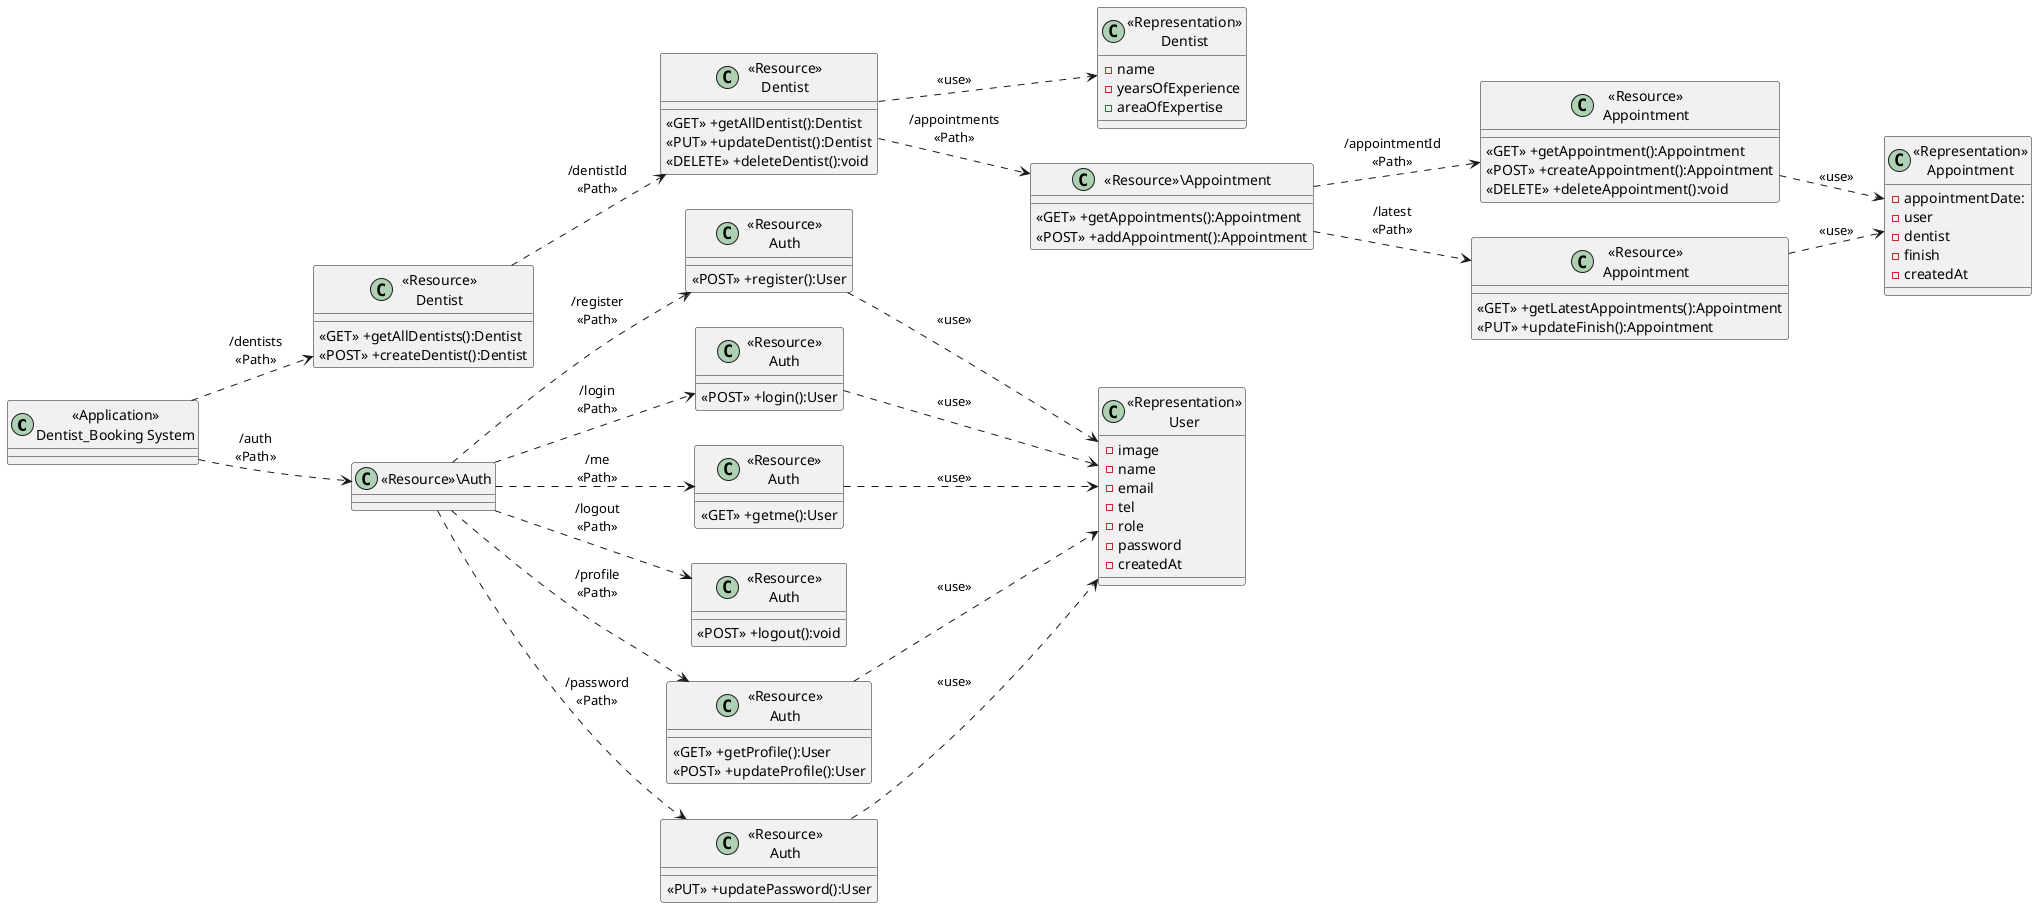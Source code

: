 @startuml

left to right direction
class "<<Application>>\nDentist_Booking System" as DBS

'Dentist
class "<<Resource>>\nDentist" as DT {
    <<GET>> +getAllDentists():Dentist
    <<POST>> +createDentist():Dentist
}

class "<<Resource>>\nDentist" as DTid {
    <<GET>> +getAllDentist():Dentist
    <<PUT>> +updateDentist():Dentist
    <<DELETE>> +deleteDentist():void
}

class "<<Representation>>\nDentist" as DTRep {
    - name
    - yearsOfExperience
    - areaOfExpertise
}

'Appointment updateFinish, getAppointment, addAppointment, updateAppointment, deleteAppointment, getLatestAppointments
class "<<Resource>>\Appointment" as AP {
    <<GET>> +getAppointments():Appointment
    <<POST>> +addAppointment():Appointment
}

class "<<Resource>>\nAppointment" as APid {
    <<GET>> +getAppointment():Appointment
    <<POST>> +createAppointment():Appointment
    <<DELETE>> +deleteAppointment():void
}

class "<<Resource>>\nAppointment" as APL {
    <<GET>> +getLatestAppointments():Appointment
    <<PUT>> +updateFinish():Appointment
}

class "<<Representation>>\nAppointment" as APRep {
    - appointmentDate:
    - user
    - dentist
    - finish
    - createdAt
}

'Auth register, login, getMe,logout, updateProfile,getProfile,updatePassWord
class "<<Resource>>\Auth" as AU

class "<<Resource>>\nAuth" as AURegister {
    <<POST>> +register():User
}

class "<<Resource>>\nAuth" as AULogin {
    <<POST>> +login():User
}

class "<<Resource>>\nAuth" as AUMe {
    <<GET>> +getme():User
}

class "<<Resource>>\nAuth" as AULogout {
    <<POST>> +logout():void
}

class "<<Resource>>\nAuth" as AUProfile{
    <<GET>> +getProfile():User
    <<POST>> +updateProfile():User
}

class "<<Resource>>\nAuth" as AUPassword {
    <<PUT>> +updatePassword():User
}

class "<<Representation>>\nUser" as AURep {
    - image
    - name
    - email
    - tel
    - role
    - password
    - createdAt
}

DBS ..> DT : "/dentists\n<<Path>>"
DT ..> DTid : "/dentistId\n<<Path>>"
DTid ..> DTRep : "<<use>>"

DTid ..> AP : "/appointments\n<<Path>>"
AP ..> APid : "/appointmentId\n<<Path>>"
AP ..> APL : "/latest\n<<Path>>"
APid ..> APRep : "<<use>>"
APL ..> APRep : "<<use>>"

DBS ..> AU : "/auth\n<<Path>>"
AU ..> AURegister : "/register\n<<Path>>"
AU ..> AULogin : "/login\n<<Path>>"
AU ..> AUMe : "/me\n<<Path>>"
AU ..> AULogout : "/logout\n<<Path>>"
AU ..> AUProfile : "/profile\n<<Path>>"
AU ..> AUPassword : "/password\n<<Path>>"

AURegister ..> AURep : "<<use>>"
AULogin ..> AURep : "<<use>>"
AUMe ..> AURep : "<<use>>"
AUProfile ..> AURep : "<<use>>"
AUPassword ..> AURep : "<<use>>"
@enduml
